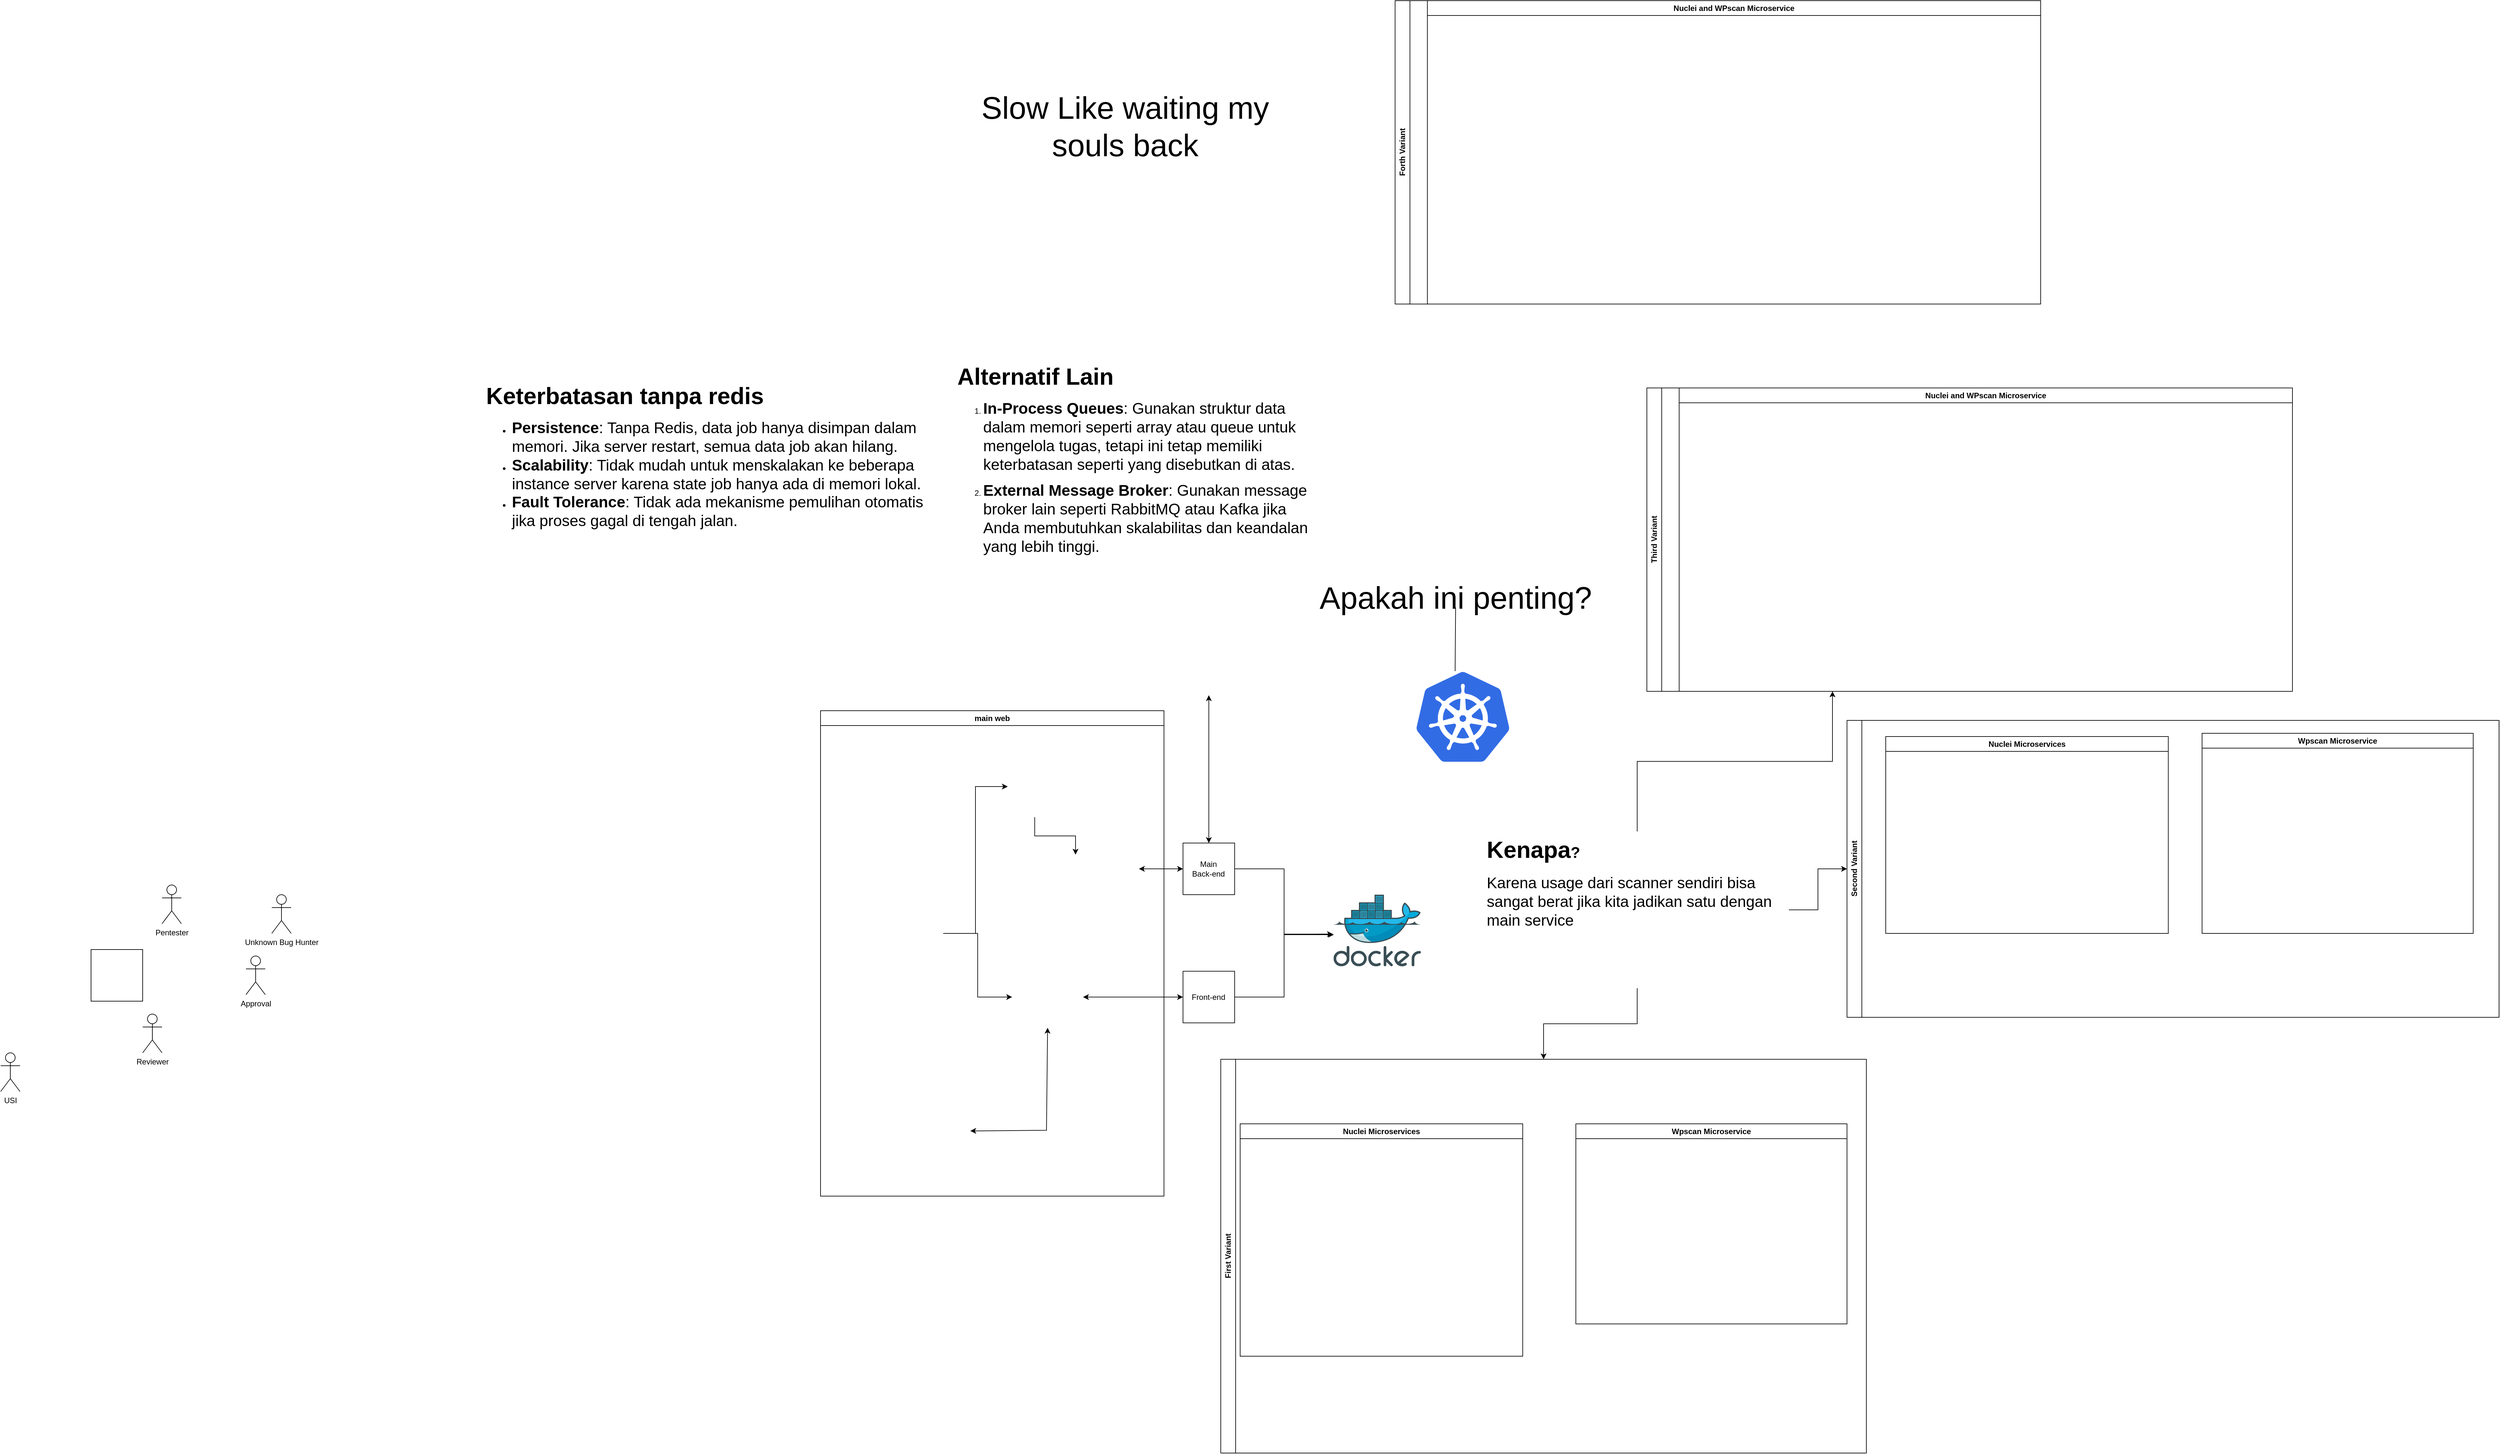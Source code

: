 <mxfile version="24.7.6">
  <diagram name="Page-1" id="V6EhIZvcOcwaaYpCKTlt">
    <mxGraphModel dx="5327" dy="2348" grid="1" gridSize="10" guides="1" tooltips="1" connect="1" arrows="1" fold="1" page="1" pageScale="1" pageWidth="850" pageHeight="1100" math="0" shadow="0">
      <root>
        <mxCell id="0" />
        <mxCell id="1" parent="0" />
        <mxCell id="hB4f03poWa5Al2iNP8c4-2" value="" style="image;sketch=0;aspect=fixed;html=1;points=[];align=center;fontSize=12;image=img/lib/mscae/Docker.svg;" parent="1" vertex="1">
          <mxGeometry x="-25.37" y="455" width="135.37" height="111" as="geometry" />
        </mxCell>
        <mxCell id="hB4f03poWa5Al2iNP8c4-3" value="" style="image;sketch=0;aspect=fixed;html=1;points=[];align=center;fontSize=12;image=img/lib/mscae/Kubernetes.svg;" parent="1" vertex="1">
          <mxGeometry x="102.5" y="110" width="145" height="139.2" as="geometry" />
        </mxCell>
        <mxCell id="hB4f03poWa5Al2iNP8c4-4" value="" style="shape=image;verticalLabelPosition=bottom;labelBackgroundColor=default;verticalAlign=top;aspect=fixed;imageAspect=0;image=https://logos-download.com/wp-content/uploads/2016/09/MongoDB_logo_Mongo_DB.png;" parent="1" vertex="1">
          <mxGeometry x="-340" y="80.0" width="242.94" height="66" as="geometry" />
        </mxCell>
        <mxCell id="hB4f03poWa5Al2iNP8c4-15" style="edgeStyle=orthogonalEdgeStyle;rounded=0;orthogonalLoop=1;jettySize=auto;html=1;entryX=0;entryY=0.5;entryDx=0;entryDy=0;" parent="1" source="hB4f03poWa5Al2iNP8c4-6" target="hB4f03poWa5Al2iNP8c4-34" edge="1">
          <mxGeometry relative="1" as="geometry" />
        </mxCell>
        <mxCell id="hB4f03poWa5Al2iNP8c4-21" style="edgeStyle=orthogonalEdgeStyle;rounded=0;orthogonalLoop=1;jettySize=auto;html=1;" parent="1" source="hB4f03poWa5Al2iNP8c4-6" target="hB4f03poWa5Al2iNP8c4-19" edge="1">
          <mxGeometry relative="1" as="geometry" />
        </mxCell>
        <mxCell id="hB4f03poWa5Al2iNP8c4-6" value="" style="shape=image;verticalLabelPosition=bottom;labelBackgroundColor=default;verticalAlign=top;aspect=fixed;imageAspect=0;image=https://polyakovdmitriy.ru/wp-content/uploads/2019/05/nodejs.png.pagespeed.ce_.9zN9M5IW0F.png;" parent="1" vertex="1">
          <mxGeometry x="-800" y="430" width="170" height="170" as="geometry" />
        </mxCell>
        <mxCell id="hB4f03poWa5Al2iNP8c4-8" value="&lt;div&gt;Main&lt;/div&gt;Back-end" style="whiteSpace=wrap;html=1;aspect=fixed;" parent="1" vertex="1">
          <mxGeometry x="-258.53" y="375" width="80" height="80" as="geometry" />
        </mxCell>
        <mxCell id="hB4f03poWa5Al2iNP8c4-9" value="" style="endArrow=classic;startArrow=classic;html=1;rounded=0;entryX=0.5;entryY=1;entryDx=0;entryDy=0;exitX=0.5;exitY=0;exitDx=0;exitDy=0;" parent="1" source="hB4f03poWa5Al2iNP8c4-8" target="hB4f03poWa5Al2iNP8c4-4" edge="1">
          <mxGeometry width="50" height="50" relative="1" as="geometry">
            <mxPoint x="-100" y="310" as="sourcePoint" />
            <mxPoint x="-50" y="260" as="targetPoint" />
          </mxGeometry>
        </mxCell>
        <mxCell id="hB4f03poWa5Al2iNP8c4-11" value="" style="shape=image;verticalLabelPosition=bottom;labelBackgroundColor=default;verticalAlign=top;aspect=fixed;imageAspect=0;image=https://seekvectors.com/files/download/234b110fb32958f68f318e13c7a0610e.png;" parent="1" vertex="1">
          <mxGeometry x="-523.21" y="393" width="196.43" height="44" as="geometry" />
        </mxCell>
        <mxCell id="hB4f03poWa5Al2iNP8c4-16" value="" style="endArrow=classic;startArrow=classic;html=1;rounded=0;exitX=1;exitY=0.5;exitDx=0;exitDy=0;entryX=0;entryY=0.5;entryDx=0;entryDy=0;" parent="1" source="hB4f03poWa5Al2iNP8c4-11" target="hB4f03poWa5Al2iNP8c4-8" edge="1">
          <mxGeometry width="50" height="50" relative="1" as="geometry">
            <mxPoint x="-100" y="410" as="sourcePoint" />
            <mxPoint x="-50" y="360" as="targetPoint" />
          </mxGeometry>
        </mxCell>
        <mxCell id="hB4f03poWa5Al2iNP8c4-18" style="edgeStyle=orthogonalEdgeStyle;rounded=0;orthogonalLoop=1;jettySize=auto;html=1;entryX=-0.007;entryY=0.55;entryDx=0;entryDy=0;entryPerimeter=0;" parent="1" source="hB4f03poWa5Al2iNP8c4-8" target="hB4f03poWa5Al2iNP8c4-2" edge="1">
          <mxGeometry relative="1" as="geometry" />
        </mxCell>
        <mxCell id="hB4f03poWa5Al2iNP8c4-19" value="" style="shape=image;verticalLabelPosition=bottom;labelBackgroundColor=default;verticalAlign=top;aspect=fixed;imageAspect=0;image=https://upload.wikimedia.org/wikipedia/commons/thumb/9/95/Vue.js_Logo_2.svg/1200px-Vue.js_Logo_2.svg.png;" parent="1" vertex="1">
          <mxGeometry x="-523.21" y="566" width="109.85" height="95.2" as="geometry" />
        </mxCell>
        <mxCell id="hB4f03poWa5Al2iNP8c4-23" value="Front-end" style="whiteSpace=wrap;html=1;aspect=fixed;" parent="1" vertex="1">
          <mxGeometry x="-258.53" y="573.6" width="80" height="80" as="geometry" />
        </mxCell>
        <mxCell id="hB4f03poWa5Al2iNP8c4-24" value="" style="endArrow=classic;startArrow=classic;html=1;rounded=0;exitX=1;exitY=0.5;exitDx=0;exitDy=0;entryX=0;entryY=0.5;entryDx=0;entryDy=0;" parent="1" source="hB4f03poWa5Al2iNP8c4-19" target="hB4f03poWa5Al2iNP8c4-23" edge="1">
          <mxGeometry width="50" height="50" relative="1" as="geometry">
            <mxPoint x="-40" y="540" as="sourcePoint" />
            <mxPoint x="10" y="490" as="targetPoint" />
          </mxGeometry>
        </mxCell>
        <mxCell id="hB4f03poWa5Al2iNP8c4-25" style="edgeStyle=orthogonalEdgeStyle;rounded=0;orthogonalLoop=1;jettySize=auto;html=1;entryX=0.003;entryY=0.559;entryDx=0;entryDy=0;entryPerimeter=0;" parent="1" source="hB4f03poWa5Al2iNP8c4-23" target="hB4f03poWa5Al2iNP8c4-2" edge="1">
          <mxGeometry relative="1" as="geometry" />
        </mxCell>
        <mxCell id="hB4f03poWa5Al2iNP8c4-33" value="main web" style="swimlane;whiteSpace=wrap;html=1;" parent="1" vertex="1">
          <mxGeometry x="-820" y="170" width="532" height="752" as="geometry" />
        </mxCell>
        <mxCell id="hB4f03poWa5Al2iNP8c4-31" value="" style="shape=image;verticalLabelPosition=bottom;labelBackgroundColor=default;verticalAlign=top;aspect=fixed;imageAspect=0;image=https://cdn.icon-icons.com/icons2/2108/PNG/512/npm_icon_130871.png;" parent="hB4f03poWa5Al2iNP8c4-33" vertex="1">
          <mxGeometry x="20" y="30" width="137" height="137" as="geometry" />
        </mxCell>
        <mxCell id="hB4f03poWa5Al2iNP8c4-34" value="" style="shape=image;verticalLabelPosition=bottom;labelBackgroundColor=default;verticalAlign=top;aspect=fixed;imageAspect=0;image=https://user-images.githubusercontent.com/13700/35731649-652807e8-080e-11e8-88fd-1b2f6d553b2d.png;" parent="hB4f03poWa5Al2iNP8c4-33" vertex="1">
          <mxGeometry x="290" y="70" width="83.48" height="95" as="geometry" />
        </mxCell>
        <mxCell id="hB4f03poWa5Al2iNP8c4-37" value="" style="shape=image;verticalLabelPosition=bottom;labelBackgroundColor=default;verticalAlign=top;aspect=fixed;imageAspect=0;image=https://s3.amazonaws.com/media-p.slid.es/uploads/794262/images/4810292/quasar-logo.png;" parent="hB4f03poWa5Al2iNP8c4-33" vertex="1">
          <mxGeometry x="90" y="580" width="142" height="142" as="geometry" />
        </mxCell>
        <mxCell id="hB4f03poWa5Al2iNP8c4-35" style="edgeStyle=orthogonalEdgeStyle;rounded=0;orthogonalLoop=1;jettySize=auto;html=1;" parent="1" source="hB4f03poWa5Al2iNP8c4-34" target="hB4f03poWa5Al2iNP8c4-11" edge="1">
          <mxGeometry relative="1" as="geometry" />
        </mxCell>
        <mxCell id="NhjCy0NXMdO0h8nzIQNs-1" value="" style="endArrow=classic;startArrow=classic;html=1;rounded=0;entryX=0.5;entryY=1;entryDx=0;entryDy=0;exitX=1;exitY=0.5;exitDx=0;exitDy=0;" parent="1" source="hB4f03poWa5Al2iNP8c4-37" target="hB4f03poWa5Al2iNP8c4-19" edge="1">
          <mxGeometry width="50" height="50" relative="1" as="geometry">
            <mxPoint x="-90" y="700" as="sourcePoint" />
            <mxPoint x="-40" y="650" as="targetPoint" />
            <Array as="points">
              <mxPoint x="-470" y="820" />
            </Array>
          </mxGeometry>
        </mxCell>
        <mxCell id="NhjCy0NXMdO0h8nzIQNs-3" value="Nuclei Microservices" style="swimlane;whiteSpace=wrap;html=1;" parent="1" vertex="1">
          <mxGeometry x="-170" y="810" width="437.69" height="360" as="geometry" />
        </mxCell>
        <mxCell id="NhjCy0NXMdO0h8nzIQNs-47" style="edgeStyle=orthogonalEdgeStyle;rounded=0;orthogonalLoop=1;jettySize=auto;html=1;" parent="1" source="NhjCy0NXMdO0h8nzIQNs-8" target="NhjCy0NXMdO0h8nzIQNs-18" edge="1">
          <mxGeometry relative="1" as="geometry" />
        </mxCell>
        <mxCell id="NhjCy0NXMdO0h8nzIQNs-48" style="edgeStyle=orthogonalEdgeStyle;rounded=0;orthogonalLoop=1;jettySize=auto;html=1;entryX=0.5;entryY=0;entryDx=0;entryDy=0;" parent="1" source="NhjCy0NXMdO0h8nzIQNs-8" target="NhjCy0NXMdO0h8nzIQNs-11" edge="1">
          <mxGeometry relative="1" as="geometry" />
        </mxCell>
        <mxCell id="NhjCy0NXMdO0h8nzIQNs-49" style="edgeStyle=orthogonalEdgeStyle;rounded=0;orthogonalLoop=1;jettySize=auto;html=1;entryX=0.25;entryY=1;entryDx=0;entryDy=0;" parent="1" source="NhjCy0NXMdO0h8nzIQNs-8" target="NhjCy0NXMdO0h8nzIQNs-41" edge="1">
          <mxGeometry relative="1" as="geometry" />
        </mxCell>
        <mxCell id="NhjCy0NXMdO0h8nzIQNs-8" value="&lt;h1 style=&quot;margin-top: 0px;&quot;&gt;&lt;font style=&quot;font-size: 36px;&quot;&gt;Kenapa&lt;/font&gt;?&lt;/h1&gt;&lt;p&gt;&lt;font style=&quot;font-size: 24px;&quot;&gt;Karena usage dari scanner sendiri bisa sangat berat jika kita jadikan satu dengan main service&lt;/font&gt;&lt;/p&gt;" style="text;html=1;whiteSpace=wrap;overflow=hidden;rounded=0;" parent="1" vertex="1">
          <mxGeometry x="210" y="357" width="470" height="243" as="geometry" />
        </mxCell>
        <mxCell id="NhjCy0NXMdO0h8nzIQNs-11" value="First Variant" style="swimlane;horizontal=0;whiteSpace=wrap;html=1;" parent="1" vertex="1">
          <mxGeometry x="-200" y="710" width="1000" height="610" as="geometry" />
        </mxCell>
        <mxCell id="NhjCy0NXMdO0h8nzIQNs-7" value="Wpscan Microservice" style="swimlane;whiteSpace=wrap;html=1;" parent="NhjCy0NXMdO0h8nzIQNs-11" vertex="1">
          <mxGeometry x="550" y="100" width="420.0" height="310" as="geometry" />
        </mxCell>
        <mxCell id="NhjCy0NXMdO0h8nzIQNs-12" value="" style="shape=image;verticalLabelPosition=bottom;labelBackgroundColor=default;verticalAlign=top;aspect=fixed;imageAspect=0;image=https://raw.githubusercontent.com/wpscanteam/wpscan/gh-pages/images/wpscan_logo.png;" parent="NhjCy0NXMdO0h8nzIQNs-7" vertex="1">
          <mxGeometry x="10" y="29" width="337.42" height="133" as="geometry" />
        </mxCell>
        <mxCell id="NhjCy0NXMdO0h8nzIQNs-13" value="" style="shape=image;verticalLabelPosition=bottom;labelBackgroundColor=default;verticalAlign=top;aspect=fixed;imageAspect=0;image=https://www.ivaylopavlov.com/wp-content/uploads/2020/04/1Hires_redis_logo.png;" parent="NhjCy0NXMdO0h8nzIQNs-7" vertex="1">
          <mxGeometry x="-50" y="190" width="344.14" height="115" as="geometry" />
        </mxCell>
        <mxCell id="NhjCy0NXMdO0h8nzIQNs-16" value="" style="shape=image;verticalLabelPosition=bottom;labelBackgroundColor=default;verticalAlign=top;aspect=fixed;imageAspect=0;image=https://polyakovdmitriy.ru/wp-content/uploads/2019/05/nodejs.png.pagespeed.ce_.9zN9M5IW0F.png;" parent="NhjCy0NXMdO0h8nzIQNs-7" vertex="1">
          <mxGeometry x="241.79" y="167.5" width="160" height="160" as="geometry" />
        </mxCell>
        <mxCell id="NhjCy0NXMdO0h8nzIQNs-17" value="" style="shape=image;verticalLabelPosition=bottom;labelBackgroundColor=default;verticalAlign=top;aspect=fixed;imageAspect=0;image=https://seekvectors.com/files/download/234b110fb32958f68f318e13c7a0610e.png;" parent="NhjCy0NXMdO0h8nzIQNs-7" vertex="1">
          <mxGeometry x="210.0" y="180" width="196.43" height="44" as="geometry" />
        </mxCell>
        <mxCell id="NhjCy0NXMdO0h8nzIQNs-9" value="" style="shape=image;verticalLabelPosition=bottom;labelBackgroundColor=default;verticalAlign=top;aspect=fixed;imageAspect=0;image=https://www.ivaylopavlov.com/wp-content/uploads/2020/04/1Hires_redis_logo.png;" parent="NhjCy0NXMdO0h8nzIQNs-11" vertex="1">
          <mxGeometry x="-69.99" y="230" width="359.99" height="120.3" as="geometry" />
        </mxCell>
        <mxCell id="NhjCy0NXMdO0h8nzIQNs-4" value="" style="shape=image;verticalLabelPosition=bottom;labelBackgroundColor=default;verticalAlign=top;aspect=fixed;imageAspect=0;image=https://github.com/projectdiscovery/nuclei/raw/dev/static/nuclei-logo.png;" parent="NhjCy0NXMdO0h8nzIQNs-11" vertex="1">
          <mxGeometry x="63.54" y="140" width="206.46" height="61" as="geometry" />
        </mxCell>
        <mxCell id="NhjCy0NXMdO0h8nzIQNs-14" value="" style="shape=image;verticalLabelPosition=bottom;labelBackgroundColor=default;verticalAlign=top;aspect=fixed;imageAspect=0;image=https://polyakovdmitriy.ru/wp-content/uploads/2019/05/nodejs.png.pagespeed.ce_.9zN9M5IW0F.png;" parent="NhjCy0NXMdO0h8nzIQNs-11" vertex="1">
          <mxGeometry x="230" y="240" width="160" height="160" as="geometry" />
        </mxCell>
        <mxCell id="NhjCy0NXMdO0h8nzIQNs-15" value="" style="shape=image;verticalLabelPosition=bottom;labelBackgroundColor=default;verticalAlign=top;aspect=fixed;imageAspect=0;image=https://seekvectors.com/files/download/234b110fb32958f68f318e13c7a0610e.png;" parent="NhjCy0NXMdO0h8nzIQNs-11" vertex="1">
          <mxGeometry x="230" y="228" width="196.43" height="44" as="geometry" />
        </mxCell>
        <mxCell id="NhjCy0NXMdO0h8nzIQNs-18" value="Second Variant" style="swimlane;horizontal=0;whiteSpace=wrap;html=1;" parent="1" vertex="1">
          <mxGeometry x="770" y="185" width="1010" height="460" as="geometry" />
        </mxCell>
        <mxCell id="NhjCy0NXMdO0h8nzIQNs-20" value="Nuclei Microservices" style="swimlane;whiteSpace=wrap;html=1;" parent="NhjCy0NXMdO0h8nzIQNs-18" vertex="1">
          <mxGeometry x="60" y="25" width="437.69" height="305" as="geometry" />
        </mxCell>
        <mxCell id="NhjCy0NXMdO0h8nzIQNs-22" value="" style="shape=image;verticalLabelPosition=bottom;labelBackgroundColor=default;verticalAlign=top;aspect=fixed;imageAspect=0;image=https://polyakovdmitriy.ru/wp-content/uploads/2019/05/nodejs.png.pagespeed.ce_.9zN9M5IW0F.png;" parent="NhjCy0NXMdO0h8nzIQNs-20" vertex="1">
          <mxGeometry x="60" y="160" width="160" height="160" as="geometry" />
        </mxCell>
        <mxCell id="NhjCy0NXMdO0h8nzIQNs-23" value="" style="shape=image;verticalLabelPosition=bottom;labelBackgroundColor=default;verticalAlign=top;aspect=fixed;imageAspect=0;image=https://seekvectors.com/files/download/234b110fb32958f68f318e13c7a0610e.png;" parent="NhjCy0NXMdO0h8nzIQNs-20" vertex="1">
          <mxGeometry x="41.78" y="140" width="196.43" height="44" as="geometry" />
        </mxCell>
        <mxCell id="NhjCy0NXMdO0h8nzIQNs-21" value="" style="shape=image;verticalLabelPosition=bottom;labelBackgroundColor=default;verticalAlign=top;aspect=fixed;imageAspect=0;image=https://github.com/projectdiscovery/nuclei/raw/dev/static/nuclei-logo.png;" parent="NhjCy0NXMdO0h8nzIQNs-18" vertex="1">
          <mxGeometry x="83.54" y="65" width="206.46" height="61" as="geometry" />
        </mxCell>
        <mxCell id="NhjCy0NXMdO0h8nzIQNs-24" value="Wpscan Microservice" style="swimlane;whiteSpace=wrap;html=1;" parent="NhjCy0NXMdO0h8nzIQNs-18" vertex="1">
          <mxGeometry x="550" y="20" width="420.0" height="310" as="geometry" />
        </mxCell>
        <mxCell id="NhjCy0NXMdO0h8nzIQNs-25" value="" style="shape=image;verticalLabelPosition=bottom;labelBackgroundColor=default;verticalAlign=top;aspect=fixed;imageAspect=0;image=https://raw.githubusercontent.com/wpscanteam/wpscan/gh-pages/images/wpscan_logo.png;" parent="NhjCy0NXMdO0h8nzIQNs-24" vertex="1">
          <mxGeometry x="10" y="29" width="337.42" height="133" as="geometry" />
        </mxCell>
        <mxCell id="NhjCy0NXMdO0h8nzIQNs-27" value="" style="shape=image;verticalLabelPosition=bottom;labelBackgroundColor=default;verticalAlign=top;aspect=fixed;imageAspect=0;image=https://polyakovdmitriy.ru/wp-content/uploads/2019/05/nodejs.png.pagespeed.ce_.9zN9M5IW0F.png;" parent="NhjCy0NXMdO0h8nzIQNs-24" vertex="1">
          <mxGeometry x="70" y="185" width="160" height="160" as="geometry" />
        </mxCell>
        <mxCell id="NhjCy0NXMdO0h8nzIQNs-28" value="" style="shape=image;verticalLabelPosition=bottom;labelBackgroundColor=default;verticalAlign=top;aspect=fixed;imageAspect=0;image=https://seekvectors.com/files/download/234b110fb32958f68f318e13c7a0610e.png;" parent="NhjCy0NXMdO0h8nzIQNs-24" vertex="1">
          <mxGeometry x="51.78" y="180" width="196.43" height="44" as="geometry" />
        </mxCell>
        <mxCell id="NhjCy0NXMdO0h8nzIQNs-26" value="" style="shape=image;verticalLabelPosition=bottom;labelBackgroundColor=default;verticalAlign=top;aspect=fixed;imageAspect=0;image=https://www.ivaylopavlov.com/wp-content/uploads/2020/04/1Hires_redis_logo.png;" parent="NhjCy0NXMdO0h8nzIQNs-18" vertex="1">
          <mxGeometry x="350" y="345" width="344.14" height="115" as="geometry" />
        </mxCell>
        <mxCell id="NhjCy0NXMdO0h8nzIQNs-30" value="Third Variant" style="swimlane;horizontal=0;whiteSpace=wrap;html=1;" parent="1" vertex="1">
          <mxGeometry x="460" y="-330" width="1000" height="470" as="geometry" />
        </mxCell>
        <mxCell id="NhjCy0NXMdO0h8nzIQNs-37" value="" style="shape=image;verticalLabelPosition=bottom;labelBackgroundColor=default;verticalAlign=top;aspect=fixed;imageAspect=0;image=https://polyakovdmitriy.ru/wp-content/uploads/2019/05/nodejs.png.pagespeed.ce_.9zN9M5IW0F.png;" parent="NhjCy0NXMdO0h8nzIQNs-30" vertex="1">
          <mxGeometry x="337.69" y="330" width="160" height="160" as="geometry" />
        </mxCell>
        <mxCell id="NhjCy0NXMdO0h8nzIQNs-38" value="" style="shape=image;verticalLabelPosition=bottom;labelBackgroundColor=default;verticalAlign=top;aspect=fixed;imageAspect=0;image=https://seekvectors.com/files/download/234b110fb32958f68f318e13c7a0610e.png;" parent="NhjCy0NXMdO0h8nzIQNs-30" vertex="1">
          <mxGeometry x="560" y="390" width="196.43" height="44" as="geometry" />
        </mxCell>
        <mxCell id="NhjCy0NXMdO0h8nzIQNs-41" value="Nuclei and WPscan Microservice" style="swimlane;whiteSpace=wrap;html=1;" parent="NhjCy0NXMdO0h8nzIQNs-30" vertex="1">
          <mxGeometry x="50" width="950" height="470" as="geometry" />
        </mxCell>
        <mxCell id="NhjCy0NXMdO0h8nzIQNs-34" value="" style="shape=image;verticalLabelPosition=bottom;labelBackgroundColor=default;verticalAlign=top;aspect=fixed;imageAspect=0;image=https://github.com/projectdiscovery/nuclei/raw/dev/static/nuclei-logo.png;" parent="NhjCy0NXMdO0h8nzIQNs-41" vertex="1">
          <mxGeometry x="210.0" y="130" width="206.46" height="61" as="geometry" />
        </mxCell>
        <mxCell id="NhjCy0NXMdO0h8nzIQNs-40" value="" style="shape=image;verticalLabelPosition=bottom;labelBackgroundColor=default;verticalAlign=top;aspect=fixed;imageAspect=0;image=https://raw.githubusercontent.com/wpscanteam/wpscan/gh-pages/images/wpscan_logo.png;" parent="NhjCy0NXMdO0h8nzIQNs-41" vertex="1">
          <mxGeometry x="520" y="90" width="337.42" height="133" as="geometry" />
        </mxCell>
        <mxCell id="NhjCy0NXMdO0h8nzIQNs-42" value="" style="shape=image;verticalLabelPosition=bottom;labelBackgroundColor=default;verticalAlign=top;aspect=fixed;imageAspect=0;image=https://www.ivaylopavlov.com/wp-content/uploads/2020/04/1Hires_redis_logo.png;" parent="NhjCy0NXMdO0h8nzIQNs-41" vertex="1">
          <mxGeometry x="320" y="230" width="344.14" height="115" as="geometry" />
        </mxCell>
        <mxCell id="NhjCy0NXMdO0h8nzIQNs-43" value="&lt;font style=&quot;font-size: 48px;&quot;&gt;Apakah ini penting?&lt;/font&gt;" style="text;html=1;align=center;verticalAlign=middle;whiteSpace=wrap;rounded=0;" parent="1" vertex="1">
          <mxGeometry x="-50" y="-20" width="427.5" height="30" as="geometry" />
        </mxCell>
        <mxCell id="NhjCy0NXMdO0h8nzIQNs-46" value="" style="endArrow=none;html=1;rounded=0;entryX=0.5;entryY=1;entryDx=0;entryDy=0;exitX=0.417;exitY=-0.01;exitDx=0;exitDy=0;exitPerimeter=0;" parent="1" source="hB4f03poWa5Al2iNP8c4-3" target="NhjCy0NXMdO0h8nzIQNs-43" edge="1">
          <mxGeometry width="50" height="50" relative="1" as="geometry">
            <mxPoint x="590" y="380" as="sourcePoint" />
            <mxPoint x="640" y="330" as="targetPoint" />
          </mxGeometry>
        </mxCell>
        <mxCell id="NhjCy0NXMdO0h8nzIQNs-51" value="&lt;h3&gt;&lt;font style=&quot;font-size: 36px;&quot;&gt;Keterbatasan tanpa redis&lt;/font&gt;&lt;/h3&gt;&lt;ul&gt;&lt;li&gt;&lt;font style=&quot;font-size: 24px;&quot;&gt;&lt;strong&gt;Persistence&lt;/strong&gt;: Tanpa Redis, data job hanya disimpan dalam memori. Jika server restart, semua data job akan hilang.&lt;/font&gt;&lt;/li&gt;&lt;li&gt;&lt;font style=&quot;font-size: 24px;&quot;&gt;&lt;strong&gt;Scalability&lt;/strong&gt;: Tidak mudah untuk menskalakan ke beberapa instance server karena state job hanya ada di memori lokal.&lt;/font&gt;&lt;/li&gt;&lt;li&gt;&lt;font style=&quot;font-size: 24px;&quot;&gt;&lt;strong&gt;Fault Tolerance&lt;/strong&gt;: Tidak ada mekanisme pemulihan otomatis jika proses gagal di tengah jalan.&lt;/font&gt;&lt;/li&gt;&lt;/ul&gt;" style="text;html=1;whiteSpace=wrap;overflow=hidden;rounded=0;" parent="1" vertex="1">
          <mxGeometry x="-1340" y="-360" width="680" height="360" as="geometry" />
        </mxCell>
        <mxCell id="NhjCy0NXMdO0h8nzIQNs-52" value="&lt;h3&gt;&lt;font style=&quot;font-size: 36px;&quot;&gt;Alternatif Lain&lt;/font&gt;&lt;/h3&gt;&lt;ol&gt;&lt;li&gt;&lt;p&gt;&lt;font style=&quot;font-size: 24px;&quot;&gt;&lt;strong&gt;In-Process Queues&lt;/strong&gt;: Gunakan struktur data dalam memori seperti array atau queue untuk mengelola tugas, tetapi ini tetap memiliki keterbatasan seperti yang disebutkan di atas.&lt;/font&gt;&lt;/p&gt;&lt;/li&gt;&lt;li&gt;&lt;p&gt;&lt;font style=&quot;font-size: 24px;&quot;&gt;&lt;strong&gt;External Message Broker&lt;/strong&gt;: Gunakan message broker lain seperti RabbitMQ atau Kafka jika Anda membutuhkan skalabilitas dan keandalan yang lebih tinggi.&lt;/font&gt;&lt;/p&gt;&lt;/li&gt;&lt;/ol&gt;" style="text;whiteSpace=wrap;html=1;" parent="1" vertex="1">
          <mxGeometry x="-610" y="-390" width="560" height="150" as="geometry" />
        </mxCell>
        <mxCell id="NhjCy0NXMdO0h8nzIQNs-53" value="Forth Variant" style="swimlane;horizontal=0;whiteSpace=wrap;html=1;" parent="1" vertex="1">
          <mxGeometry x="70" y="-930" width="1000" height="470" as="geometry" />
        </mxCell>
        <mxCell id="NhjCy0NXMdO0h8nzIQNs-56" value="Nuclei and WPscan Microservice" style="swimlane;whiteSpace=wrap;html=1;" parent="NhjCy0NXMdO0h8nzIQNs-53" vertex="1">
          <mxGeometry x="50" width="950" height="470" as="geometry" />
        </mxCell>
        <mxCell id="NhjCy0NXMdO0h8nzIQNs-57" value="" style="shape=image;verticalLabelPosition=bottom;labelBackgroundColor=default;verticalAlign=top;aspect=fixed;imageAspect=0;image=https://github.com/projectdiscovery/nuclei/raw/dev/static/nuclei-logo.png;" parent="NhjCy0NXMdO0h8nzIQNs-56" vertex="1">
          <mxGeometry x="210.0" y="130" width="206.46" height="61" as="geometry" />
        </mxCell>
        <mxCell id="NhjCy0NXMdO0h8nzIQNs-58" value="" style="shape=image;verticalLabelPosition=bottom;labelBackgroundColor=default;verticalAlign=top;aspect=fixed;imageAspect=0;image=https://raw.githubusercontent.com/wpscanteam/wpscan/gh-pages/images/wpscan_logo.png;" parent="NhjCy0NXMdO0h8nzIQNs-56" vertex="1">
          <mxGeometry x="520" y="90" width="337.42" height="133" as="geometry" />
        </mxCell>
        <mxCell id="NhjCy0NXMdO0h8nzIQNs-54" value="" style="shape=image;verticalLabelPosition=bottom;labelBackgroundColor=default;verticalAlign=top;aspect=fixed;imageAspect=0;image=https://polyakovdmitriy.ru/wp-content/uploads/2019/05/nodejs.png.pagespeed.ce_.9zN9M5IW0F.png;" parent="NhjCy0NXMdO0h8nzIQNs-56" vertex="1">
          <mxGeometry x="210" y="210" width="160" height="160" as="geometry" />
        </mxCell>
        <mxCell id="NhjCy0NXMdO0h8nzIQNs-55" value="" style="shape=image;verticalLabelPosition=bottom;labelBackgroundColor=default;verticalAlign=top;aspect=fixed;imageAspect=0;image=https://seekvectors.com/files/download/234b110fb32958f68f318e13c7a0610e.png;" parent="NhjCy0NXMdO0h8nzIQNs-56" vertex="1">
          <mxGeometry x="480" y="278" width="196.43" height="44" as="geometry" />
        </mxCell>
        <mxCell id="NhjCy0NXMdO0h8nzIQNs-60" value="&lt;span style=&quot;font-size: 48px;&quot;&gt;Slow Like waiting my souls back&lt;/span&gt;" style="text;html=1;align=center;verticalAlign=middle;whiteSpace=wrap;rounded=0;" parent="1" vertex="1">
          <mxGeometry x="-606.03" y="-750" width="516.03" height="30" as="geometry" />
        </mxCell>
        <mxCell id="FTP2l5Wa_Xzv5u3el3PY-1" value="USI" style="shape=umlActor;verticalLabelPosition=bottom;verticalAlign=top;html=1;outlineConnect=0;" vertex="1" parent="1">
          <mxGeometry x="-2090" y="700" width="30" height="60" as="geometry" />
        </mxCell>
        <mxCell id="FTP2l5Wa_Xzv5u3el3PY-2" value="Pentester" style="shape=umlActor;verticalLabelPosition=bottom;verticalAlign=top;html=1;outlineConnect=0;" vertex="1" parent="1">
          <mxGeometry x="-1840" y="440" width="30" height="60" as="geometry" />
        </mxCell>
        <mxCell id="FTP2l5Wa_Xzv5u3el3PY-3" value="Approval" style="shape=umlActor;verticalLabelPosition=bottom;verticalAlign=top;html=1;outlineConnect=0;" vertex="1" parent="1">
          <mxGeometry x="-1710" y="550" width="30" height="60" as="geometry" />
        </mxCell>
        <mxCell id="FTP2l5Wa_Xzv5u3el3PY-4" value="Unknown Bug Hunter&lt;div&gt;&lt;br&gt;&lt;/div&gt;" style="shape=umlActor;verticalLabelPosition=bottom;verticalAlign=top;html=1;outlineConnect=0;" vertex="1" parent="1">
          <mxGeometry x="-1670" y="455" width="30" height="60" as="geometry" />
        </mxCell>
        <mxCell id="FTP2l5Wa_Xzv5u3el3PY-5" value="Reviewer" style="shape=umlActor;verticalLabelPosition=bottom;verticalAlign=top;html=1;outlineConnect=0;" vertex="1" parent="1">
          <mxGeometry x="-1870" y="640" width="30" height="60" as="geometry" />
        </mxCell>
        <mxCell id="FTP2l5Wa_Xzv5u3el3PY-11" value="" style="whiteSpace=wrap;html=1;aspect=fixed;" vertex="1" parent="1">
          <mxGeometry x="-1950" y="540" width="80" height="80" as="geometry" />
        </mxCell>
      </root>
    </mxGraphModel>
  </diagram>
</mxfile>
